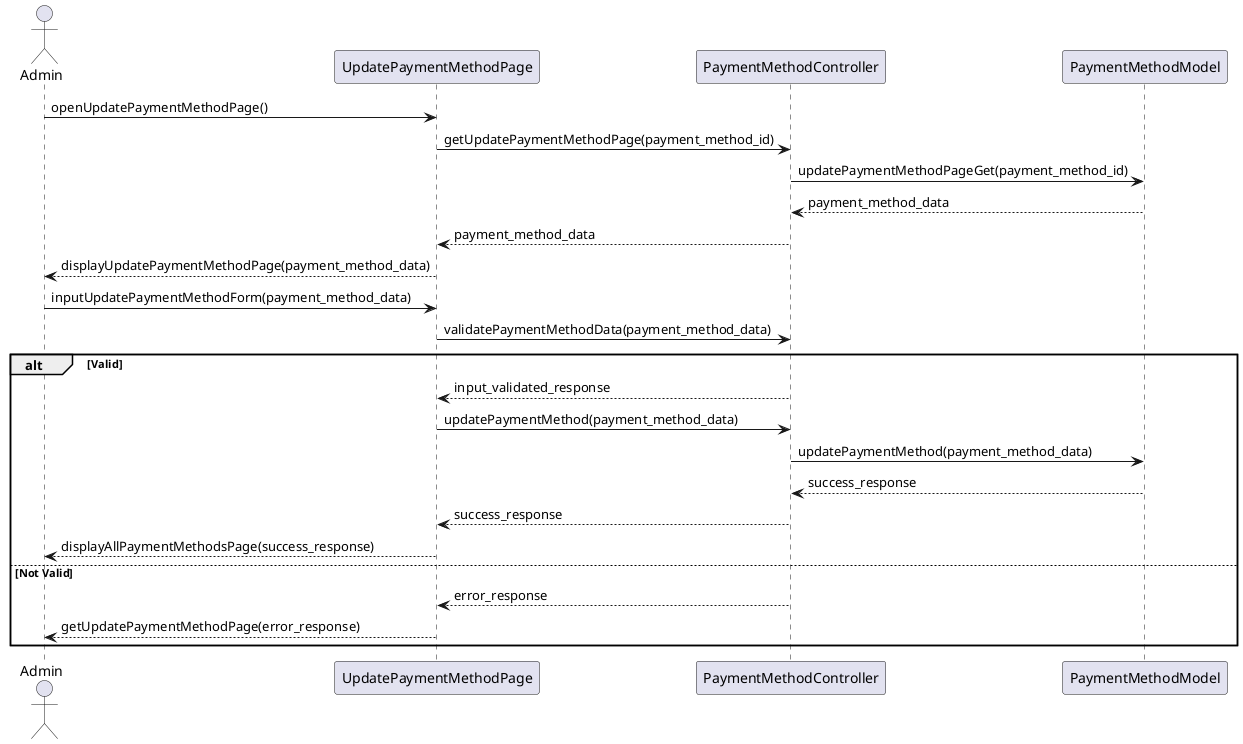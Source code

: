 @startuml
actor Admin as act
participant UpdatePaymentMethodPage as view
participant PaymentMethodController as ctrl
participant PaymentMethodModel as model

act -> view : openUpdatePaymentMethodPage()
view -> ctrl : getUpdatePaymentMethodPage(payment_method_id)
ctrl -> model : updatePaymentMethodPageGet(payment_method_id)
model --> ctrl : payment_method_data
ctrl --> view : payment_method_data
view --> act : displayUpdatePaymentMethodPage(payment_method_data)

    act->view : inputUpdatePaymentMethodForm(payment_method_data)
    view->ctrl : validatePaymentMethodData(payment_method_data)
        alt Valid
        ctrl-->view:input_validated_response
        view->ctrl: updatePaymentMethod(payment_method_data)
        ctrl->model: updatePaymentMethod(payment_method_data)
        model --> ctrl: success_response
        ctrl --> view: success_response
        view-->act: displayAllPaymentMethodsPage(success_response)
        else Not Valid
        ctrl --> view: error_response
        view-->act: getUpdatePaymentMethodPage(error_response)
        end


@enduml
